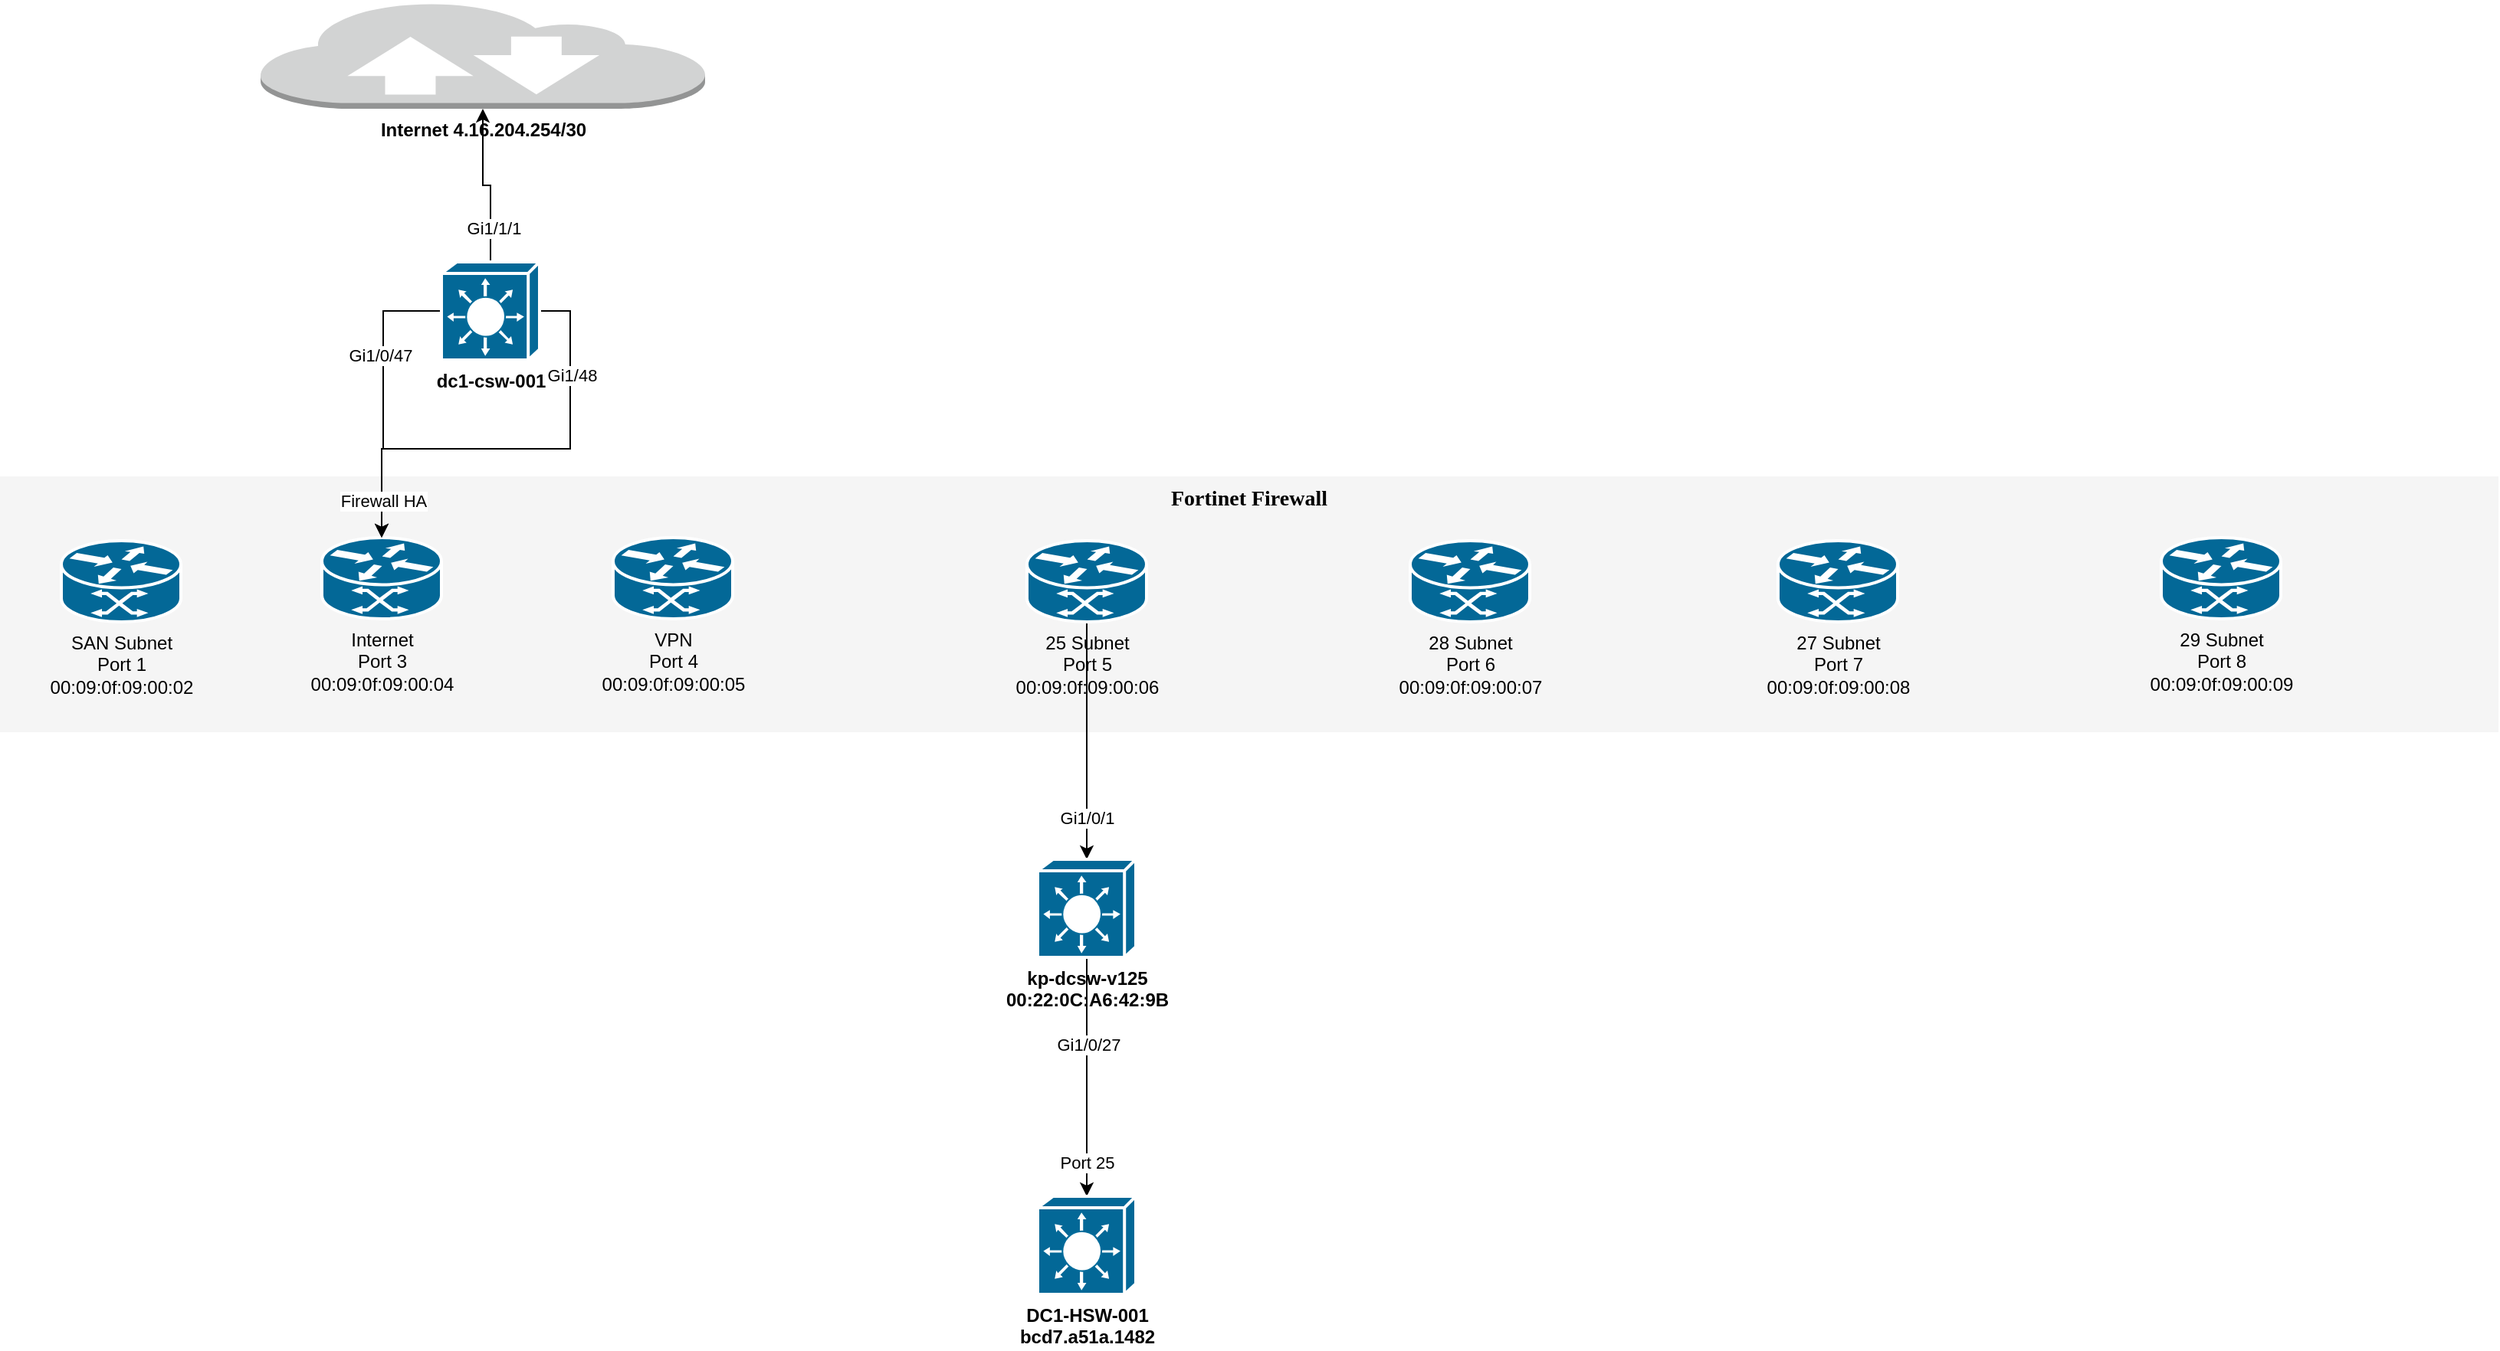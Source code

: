 <mxfile version="24.0.7" type="github">
  <diagram name="Page-1" id="c37626ed-c26b-45fb-9056-f9ebc6bb27b6">
    <mxGraphModel dx="2074" dy="1114" grid="1" gridSize="10" guides="1" tooltips="1" connect="1" arrows="1" fold="1" page="1" pageScale="1" pageWidth="1100" pageHeight="850" background="none" math="0" shadow="0">
      <root>
        <mxCell id="0" />
        <mxCell id="1" parent="0" />
        <mxCell id="1c7a67bf8fd3230f-83" value="Fortinet Firewall" style="whiteSpace=wrap;html=1;rounded=0;shadow=0;comic=0;strokeWidth=1;fontFamily=Verdana;fontSize=14;fillColor=#f5f5f5;strokeColor=none;verticalAlign=top;fontStyle=1" parent="1" vertex="1">
          <mxGeometry x="290" y="330" width="1630" height="167" as="geometry" />
        </mxCell>
        <mxCell id="mh3bhrRl3af4ebjUZuJ7-24" style="edgeStyle=orthogonalEdgeStyle;rounded=0;orthogonalLoop=1;jettySize=auto;html=1;" edge="1" parent="1" source="mh3bhrRl3af4ebjUZuJ7-1" target="mh3bhrRl3af4ebjUZuJ7-23">
          <mxGeometry relative="1" as="geometry" />
        </mxCell>
        <mxCell id="mh3bhrRl3af4ebjUZuJ7-25" value="Gi1/0/1" style="edgeLabel;html=1;align=center;verticalAlign=middle;resizable=0;points=[];" vertex="1" connectable="0" parent="mh3bhrRl3af4ebjUZuJ7-24">
          <mxGeometry x="0.65" relative="1" as="geometry">
            <mxPoint as="offset" />
          </mxGeometry>
        </mxCell>
        <mxCell id="mh3bhrRl3af4ebjUZuJ7-1" value="&lt;div&gt;25 Subnet&lt;/div&gt;&lt;div&gt;Port 5&lt;/div&gt;&lt;div&gt;00:09:0f:09:00:06&lt;/div&gt;" style="shape=mxgraph.cisco.routers.atm_router;sketch=0;html=1;pointerEvents=1;dashed=0;fillColor=#036897;strokeColor=#ffffff;strokeWidth=2;verticalLabelPosition=bottom;verticalAlign=top;align=center;outlineConnect=0;" vertex="1" parent="1">
          <mxGeometry x="960" y="372" width="78" height="53" as="geometry" />
        </mxCell>
        <mxCell id="mh3bhrRl3af4ebjUZuJ7-7" value="&lt;div&gt;27 Subnet&lt;/div&gt;&lt;div&gt;Port 7&lt;/div&gt;&lt;div&gt;00:09:0f:09:00:08&lt;/div&gt;" style="shape=mxgraph.cisco.routers.atm_router;sketch=0;html=1;pointerEvents=1;dashed=0;fillColor=#036897;strokeColor=#ffffff;strokeWidth=2;verticalLabelPosition=bottom;verticalAlign=top;align=center;outlineConnect=0;" vertex="1" parent="1">
          <mxGeometry x="1450" y="372" width="78" height="53" as="geometry" />
        </mxCell>
        <mxCell id="mh3bhrRl3af4ebjUZuJ7-8" value="&lt;div&gt;28 Subnet&lt;/div&gt;&lt;div&gt;Port 6&lt;/div&gt;&lt;div&gt;00:09:0f:09:00:07&lt;/div&gt;" style="shape=mxgraph.cisco.routers.atm_router;sketch=0;html=1;pointerEvents=1;dashed=0;fillColor=#036897;strokeColor=#ffffff;strokeWidth=2;verticalLabelPosition=bottom;verticalAlign=top;align=center;outlineConnect=0;" vertex="1" parent="1">
          <mxGeometry x="1210" y="372" width="78" height="53" as="geometry" />
        </mxCell>
        <mxCell id="mh3bhrRl3af4ebjUZuJ7-9" value="&lt;div&gt;29 Subnet&lt;/div&gt;&lt;div&gt;Port 8&lt;/div&gt;&lt;div&gt;00:09:0f:09:00:09&lt;/div&gt;" style="shape=mxgraph.cisco.routers.atm_router;sketch=0;html=1;pointerEvents=1;dashed=0;fillColor=#036897;strokeColor=#ffffff;strokeWidth=2;verticalLabelPosition=bottom;verticalAlign=top;align=center;outlineConnect=0;" vertex="1" parent="1">
          <mxGeometry x="1700" y="370" width="78" height="53" as="geometry" />
        </mxCell>
        <mxCell id="mh3bhrRl3af4ebjUZuJ7-10" value="&lt;div&gt;SAN Subnet&lt;/div&gt;&lt;div&gt;Port 1&lt;/div&gt;&lt;div&gt;00:09:0f:09:00:02&lt;/div&gt;&lt;div&gt;&lt;br&gt;&lt;/div&gt;" style="shape=mxgraph.cisco.routers.atm_router;sketch=0;html=1;pointerEvents=1;dashed=0;fillColor=#036897;strokeColor=#ffffff;strokeWidth=2;verticalLabelPosition=bottom;verticalAlign=top;align=center;outlineConnect=0;" vertex="1" parent="1">
          <mxGeometry x="330" y="372" width="78" height="53" as="geometry" />
        </mxCell>
        <mxCell id="mh3bhrRl3af4ebjUZuJ7-11" value="&lt;div&gt;VPN&lt;/div&gt;&lt;div&gt;Port 4&lt;/div&gt;&lt;div&gt;00:09:0f:09:00:05&lt;/div&gt;" style="shape=mxgraph.cisco.routers.atm_router;sketch=0;html=1;pointerEvents=1;dashed=0;fillColor=#036897;strokeColor=#ffffff;strokeWidth=2;verticalLabelPosition=bottom;verticalAlign=top;align=center;outlineConnect=0;" vertex="1" parent="1">
          <mxGeometry x="690" y="370" width="78" height="53" as="geometry" />
        </mxCell>
        <mxCell id="mh3bhrRl3af4ebjUZuJ7-14" value="&lt;div&gt;Internet&lt;/div&gt;&lt;div&gt;Port 3&lt;/div&gt;&lt;div&gt;00:09:0f:09:00:04&lt;/div&gt;" style="shape=mxgraph.cisco.routers.atm_router;sketch=0;html=1;pointerEvents=1;dashed=0;fillColor=#036897;strokeColor=#ffffff;strokeWidth=2;verticalLabelPosition=bottom;verticalAlign=top;align=center;outlineConnect=0;" vertex="1" parent="1">
          <mxGeometry x="500" y="370" width="78" height="53" as="geometry" />
        </mxCell>
        <mxCell id="mh3bhrRl3af4ebjUZuJ7-17" value="&lt;b&gt;Internet 4.16.204.254/30&lt;/b&gt;" style="outlineConnect=0;dashed=0;verticalLabelPosition=bottom;verticalAlign=top;align=center;html=1;shape=mxgraph.aws3.internet_2;fillColor=#D2D3D3;gradientColor=none;" vertex="1" parent="1">
          <mxGeometry x="460" y="20" width="290" height="70" as="geometry" />
        </mxCell>
        <mxCell id="mh3bhrRl3af4ebjUZuJ7-40" style="edgeStyle=orthogonalEdgeStyle;rounded=0;orthogonalLoop=1;jettySize=auto;html=1;" edge="1" parent="1" source="mh3bhrRl3af4ebjUZuJ7-23" target="mh3bhrRl3af4ebjUZuJ7-37">
          <mxGeometry relative="1" as="geometry" />
        </mxCell>
        <mxCell id="mh3bhrRl3af4ebjUZuJ7-41" value="Port 25" style="edgeLabel;html=1;align=center;verticalAlign=middle;resizable=0;points=[];" vertex="1" connectable="0" parent="mh3bhrRl3af4ebjUZuJ7-40">
          <mxGeometry x="0.507" y="-2" relative="1" as="geometry">
            <mxPoint x="2" y="16" as="offset" />
          </mxGeometry>
        </mxCell>
        <mxCell id="mh3bhrRl3af4ebjUZuJ7-42" value="Gi1/0/27" style="edgeLabel;html=1;align=center;verticalAlign=middle;resizable=0;points=[];" vertex="1" connectable="0" parent="mh3bhrRl3af4ebjUZuJ7-40">
          <mxGeometry x="-0.507" y="1" relative="1" as="geometry">
            <mxPoint y="18" as="offset" />
          </mxGeometry>
        </mxCell>
        <mxCell id="mh3bhrRl3af4ebjUZuJ7-23" value="&lt;div&gt;&lt;b&gt;kp-dcsw-v125&lt;br&gt;&lt;/b&gt;&lt;/div&gt;&lt;div&gt;&lt;b&gt;00:22:0C:A6:42:9B&lt;/b&gt;&lt;/div&gt;" style="shape=mxgraph.cisco.switches.layer_3_switch;sketch=0;html=1;pointerEvents=1;dashed=0;fillColor=#036897;strokeColor=#ffffff;strokeWidth=2;verticalLabelPosition=bottom;verticalAlign=top;align=center;outlineConnect=0;" vertex="1" parent="1">
          <mxGeometry x="967" y="580" width="64" height="64" as="geometry" />
        </mxCell>
        <mxCell id="mh3bhrRl3af4ebjUZuJ7-29" style="edgeStyle=orthogonalEdgeStyle;rounded=0;orthogonalLoop=1;jettySize=auto;html=1;" edge="1" parent="1" source="mh3bhrRl3af4ebjUZuJ7-26" target="mh3bhrRl3af4ebjUZuJ7-14">
          <mxGeometry relative="1" as="geometry">
            <Array as="points">
              <mxPoint x="540" y="222" />
              <mxPoint x="540" y="312" />
              <mxPoint x="539" y="312" />
            </Array>
          </mxGeometry>
        </mxCell>
        <mxCell id="mh3bhrRl3af4ebjUZuJ7-31" value="Gi1/0/47" style="edgeLabel;html=1;align=center;verticalAlign=middle;resizable=0;points=[];" vertex="1" connectable="0" parent="mh3bhrRl3af4ebjUZuJ7-29">
          <mxGeometry x="-0.283" y="-2" relative="1" as="geometry">
            <mxPoint as="offset" />
          </mxGeometry>
        </mxCell>
        <mxCell id="mh3bhrRl3af4ebjUZuJ7-30" style="edgeStyle=orthogonalEdgeStyle;rounded=0;orthogonalLoop=1;jettySize=auto;html=1;exitX=1;exitY=0.5;exitDx=0;exitDy=0;exitPerimeter=0;" edge="1" parent="1" source="mh3bhrRl3af4ebjUZuJ7-26" target="mh3bhrRl3af4ebjUZuJ7-14">
          <mxGeometry relative="1" as="geometry">
            <mxPoint x="670" y="310" as="targetPoint" />
          </mxGeometry>
        </mxCell>
        <mxCell id="mh3bhrRl3af4ebjUZuJ7-32" value="&lt;div&gt;Gi1/48&lt;/div&gt;" style="edgeLabel;html=1;align=center;verticalAlign=middle;resizable=0;points=[];" vertex="1" connectable="0" parent="mh3bhrRl3af4ebjUZuJ7-30">
          <mxGeometry x="-0.574" y="1" relative="1" as="geometry">
            <mxPoint as="offset" />
          </mxGeometry>
        </mxCell>
        <mxCell id="mh3bhrRl3af4ebjUZuJ7-33" value="Firewall HA" style="edgeLabel;html=1;align=center;verticalAlign=middle;resizable=0;points=[];" vertex="1" connectable="0" parent="mh3bhrRl3af4ebjUZuJ7-30">
          <mxGeometry x="0.835" y="1" relative="1" as="geometry">
            <mxPoint as="offset" />
          </mxGeometry>
        </mxCell>
        <mxCell id="mh3bhrRl3af4ebjUZuJ7-34" style="edgeStyle=orthogonalEdgeStyle;rounded=0;orthogonalLoop=1;jettySize=auto;html=1;" edge="1" parent="1" source="mh3bhrRl3af4ebjUZuJ7-26" target="mh3bhrRl3af4ebjUZuJ7-17">
          <mxGeometry relative="1" as="geometry" />
        </mxCell>
        <mxCell id="mh3bhrRl3af4ebjUZuJ7-35" value="&lt;div&gt;Gi1/1/1&lt;/div&gt;" style="edgeLabel;html=1;align=center;verticalAlign=middle;resizable=0;points=[];" vertex="1" connectable="0" parent="mh3bhrRl3af4ebjUZuJ7-34">
          <mxGeometry x="-0.581" y="-2" relative="1" as="geometry">
            <mxPoint as="offset" />
          </mxGeometry>
        </mxCell>
        <mxCell id="mh3bhrRl3af4ebjUZuJ7-26" value="&lt;div&gt;&lt;b&gt;dc1-csw-001&lt;/b&gt;&lt;/div&gt;" style="shape=mxgraph.cisco.switches.layer_3_switch;sketch=0;html=1;pointerEvents=1;dashed=0;fillColor=#036897;strokeColor=#ffffff;strokeWidth=2;verticalLabelPosition=bottom;verticalAlign=top;align=center;outlineConnect=0;" vertex="1" parent="1">
          <mxGeometry x="578" y="190" width="64" height="64" as="geometry" />
        </mxCell>
        <mxCell id="mh3bhrRl3af4ebjUZuJ7-37" value="&lt;div&gt;&lt;b&gt;DC1-HSW-001&lt;/b&gt;&lt;/div&gt;&lt;div&gt;&lt;b&gt;bcd7.a51a.1482&lt;br&gt;&lt;/b&gt;&lt;/div&gt;" style="shape=mxgraph.cisco.switches.layer_3_switch;sketch=0;html=1;pointerEvents=1;dashed=0;fillColor=#036897;strokeColor=#ffffff;strokeWidth=2;verticalLabelPosition=bottom;verticalAlign=top;align=center;outlineConnect=0;" vertex="1" parent="1">
          <mxGeometry x="967" y="800" width="64" height="64" as="geometry" />
        </mxCell>
      </root>
    </mxGraphModel>
  </diagram>
</mxfile>
